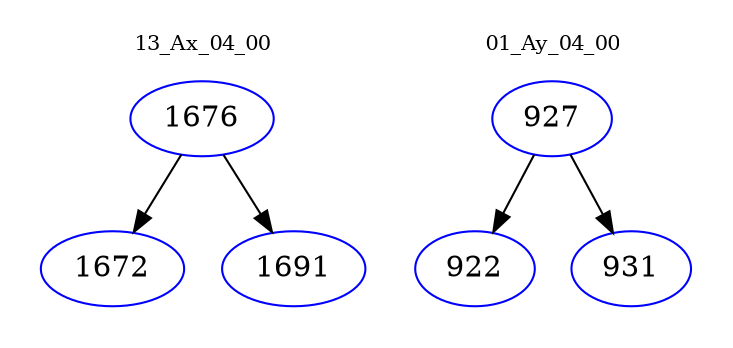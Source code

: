 digraph{
subgraph cluster_0 {
color = white
label = "13_Ax_04_00";
fontsize=10;
T0_1676 [label="1676", color="blue"]
T0_1676 -> T0_1672 [color="black"]
T0_1672 [label="1672", color="blue"]
T0_1676 -> T0_1691 [color="black"]
T0_1691 [label="1691", color="blue"]
}
subgraph cluster_1 {
color = white
label = "01_Ay_04_00";
fontsize=10;
T1_927 [label="927", color="blue"]
T1_927 -> T1_922 [color="black"]
T1_922 [label="922", color="blue"]
T1_927 -> T1_931 [color="black"]
T1_931 [label="931", color="blue"]
}
}
